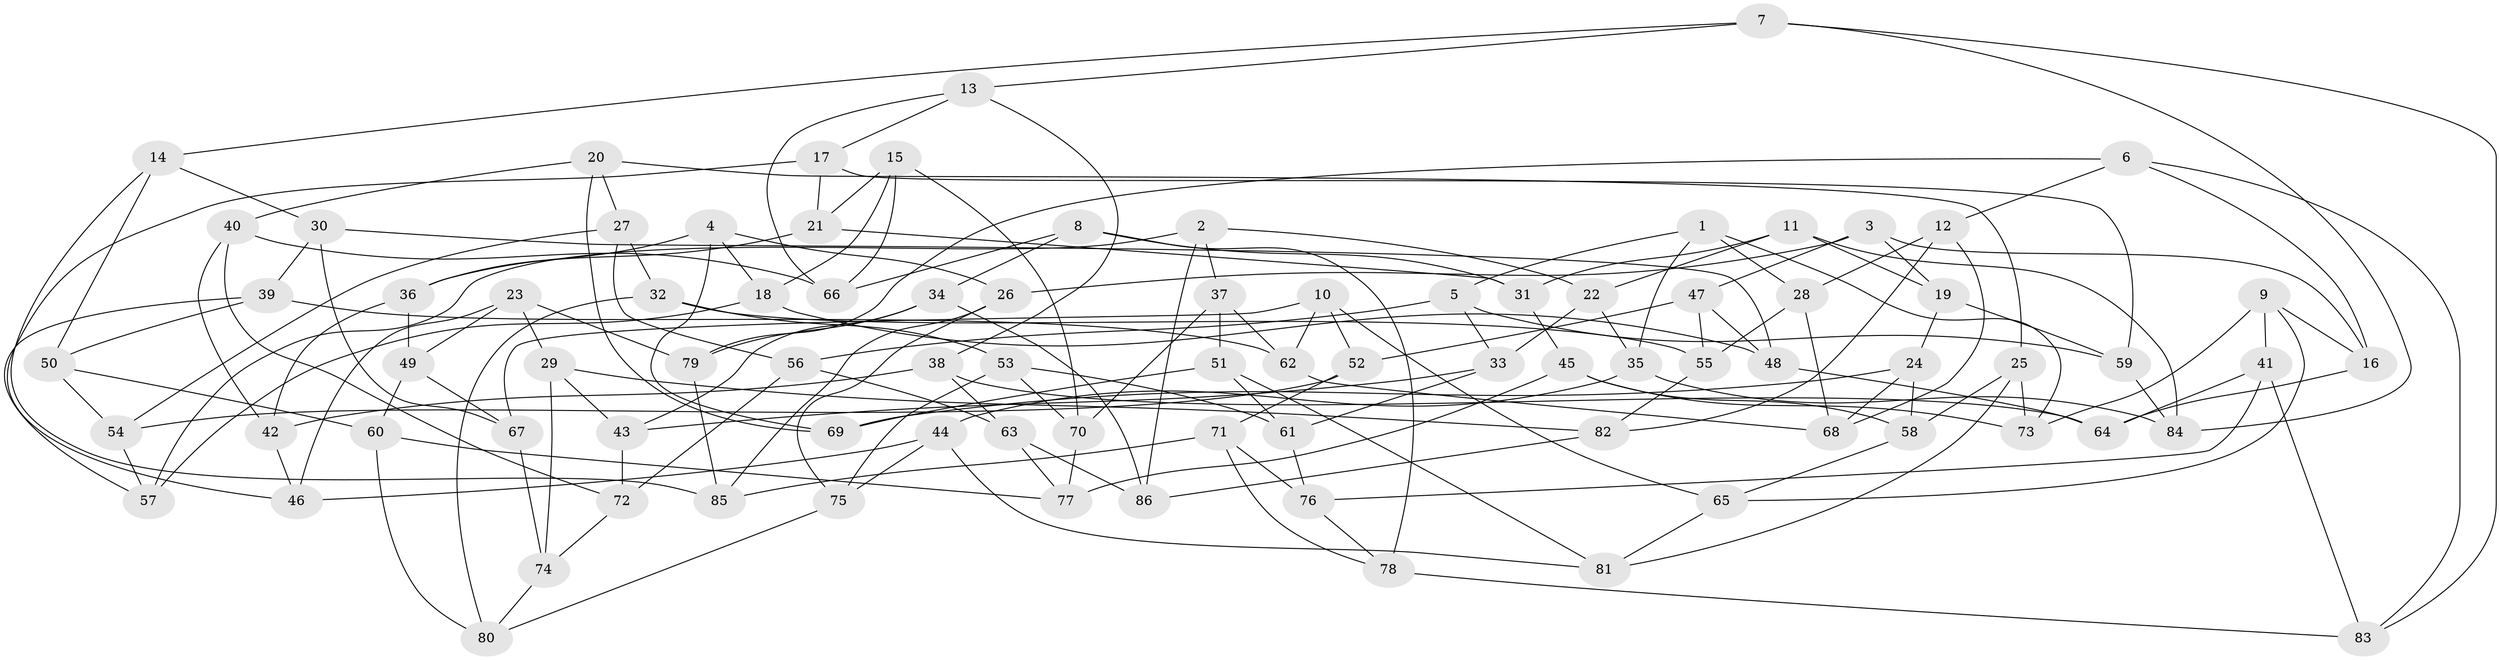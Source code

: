 // Generated by graph-tools (version 1.1) at 2025/57/03/09/25 04:57:24]
// undirected, 86 vertices, 172 edges
graph export_dot {
graph [start="1"]
  node [color=gray90,style=filled];
  1;
  2;
  3;
  4;
  5;
  6;
  7;
  8;
  9;
  10;
  11;
  12;
  13;
  14;
  15;
  16;
  17;
  18;
  19;
  20;
  21;
  22;
  23;
  24;
  25;
  26;
  27;
  28;
  29;
  30;
  31;
  32;
  33;
  34;
  35;
  36;
  37;
  38;
  39;
  40;
  41;
  42;
  43;
  44;
  45;
  46;
  47;
  48;
  49;
  50;
  51;
  52;
  53;
  54;
  55;
  56;
  57;
  58;
  59;
  60;
  61;
  62;
  63;
  64;
  65;
  66;
  67;
  68;
  69;
  70;
  71;
  72;
  73;
  74;
  75;
  76;
  77;
  78;
  79;
  80;
  81;
  82;
  83;
  84;
  85;
  86;
  1 -- 35;
  1 -- 28;
  1 -- 73;
  1 -- 5;
  2 -- 37;
  2 -- 22;
  2 -- 57;
  2 -- 86;
  3 -- 16;
  3 -- 26;
  3 -- 19;
  3 -- 47;
  4 -- 26;
  4 -- 36;
  4 -- 18;
  4 -- 69;
  5 -- 56;
  5 -- 33;
  5 -- 59;
  6 -- 16;
  6 -- 83;
  6 -- 12;
  6 -- 79;
  7 -- 83;
  7 -- 84;
  7 -- 13;
  7 -- 14;
  8 -- 66;
  8 -- 34;
  8 -- 78;
  8 -- 31;
  9 -- 73;
  9 -- 41;
  9 -- 16;
  9 -- 65;
  10 -- 65;
  10 -- 52;
  10 -- 62;
  10 -- 67;
  11 -- 84;
  11 -- 19;
  11 -- 31;
  11 -- 22;
  12 -- 82;
  12 -- 68;
  12 -- 28;
  13 -- 17;
  13 -- 66;
  13 -- 38;
  14 -- 30;
  14 -- 85;
  14 -- 50;
  15 -- 66;
  15 -- 70;
  15 -- 18;
  15 -- 21;
  16 -- 64;
  17 -- 21;
  17 -- 46;
  17 -- 59;
  18 -- 48;
  18 -- 57;
  19 -- 59;
  19 -- 24;
  20 -- 69;
  20 -- 27;
  20 -- 25;
  20 -- 40;
  21 -- 31;
  21 -- 36;
  22 -- 33;
  22 -- 35;
  23 -- 29;
  23 -- 49;
  23 -- 46;
  23 -- 79;
  24 -- 69;
  24 -- 58;
  24 -- 68;
  25 -- 58;
  25 -- 81;
  25 -- 73;
  26 -- 75;
  26 -- 85;
  27 -- 32;
  27 -- 54;
  27 -- 56;
  28 -- 68;
  28 -- 55;
  29 -- 82;
  29 -- 74;
  29 -- 43;
  30 -- 67;
  30 -- 48;
  30 -- 39;
  31 -- 45;
  32 -- 53;
  32 -- 80;
  32 -- 55;
  33 -- 61;
  33 -- 43;
  34 -- 43;
  34 -- 86;
  34 -- 79;
  35 -- 44;
  35 -- 84;
  36 -- 49;
  36 -- 42;
  37 -- 70;
  37 -- 62;
  37 -- 51;
  38 -- 63;
  38 -- 64;
  38 -- 42;
  39 -- 50;
  39 -- 62;
  39 -- 57;
  40 -- 42;
  40 -- 72;
  40 -- 66;
  41 -- 76;
  41 -- 83;
  41 -- 64;
  42 -- 46;
  43 -- 72;
  44 -- 81;
  44 -- 75;
  44 -- 46;
  45 -- 73;
  45 -- 58;
  45 -- 77;
  47 -- 55;
  47 -- 48;
  47 -- 52;
  48 -- 64;
  49 -- 60;
  49 -- 67;
  50 -- 60;
  50 -- 54;
  51 -- 69;
  51 -- 81;
  51 -- 61;
  52 -- 54;
  52 -- 71;
  53 -- 75;
  53 -- 70;
  53 -- 61;
  54 -- 57;
  55 -- 82;
  56 -- 63;
  56 -- 72;
  58 -- 65;
  59 -- 84;
  60 -- 77;
  60 -- 80;
  61 -- 76;
  62 -- 68;
  63 -- 86;
  63 -- 77;
  65 -- 81;
  67 -- 74;
  70 -- 77;
  71 -- 85;
  71 -- 78;
  71 -- 76;
  72 -- 74;
  74 -- 80;
  75 -- 80;
  76 -- 78;
  78 -- 83;
  79 -- 85;
  82 -- 86;
}
